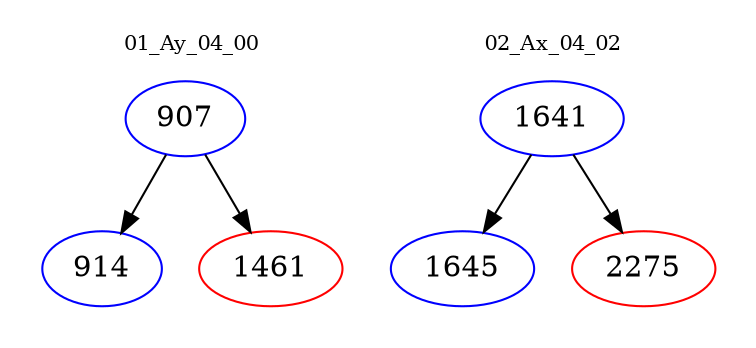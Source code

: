 digraph{
subgraph cluster_0 {
color = white
label = "01_Ay_04_00";
fontsize=10;
T0_907 [label="907", color="blue"]
T0_907 -> T0_914 [color="black"]
T0_914 [label="914", color="blue"]
T0_907 -> T0_1461 [color="black"]
T0_1461 [label="1461", color="red"]
}
subgraph cluster_1 {
color = white
label = "02_Ax_04_02";
fontsize=10;
T1_1641 [label="1641", color="blue"]
T1_1641 -> T1_1645 [color="black"]
T1_1645 [label="1645", color="blue"]
T1_1641 -> T1_2275 [color="black"]
T1_2275 [label="2275", color="red"]
}
}
